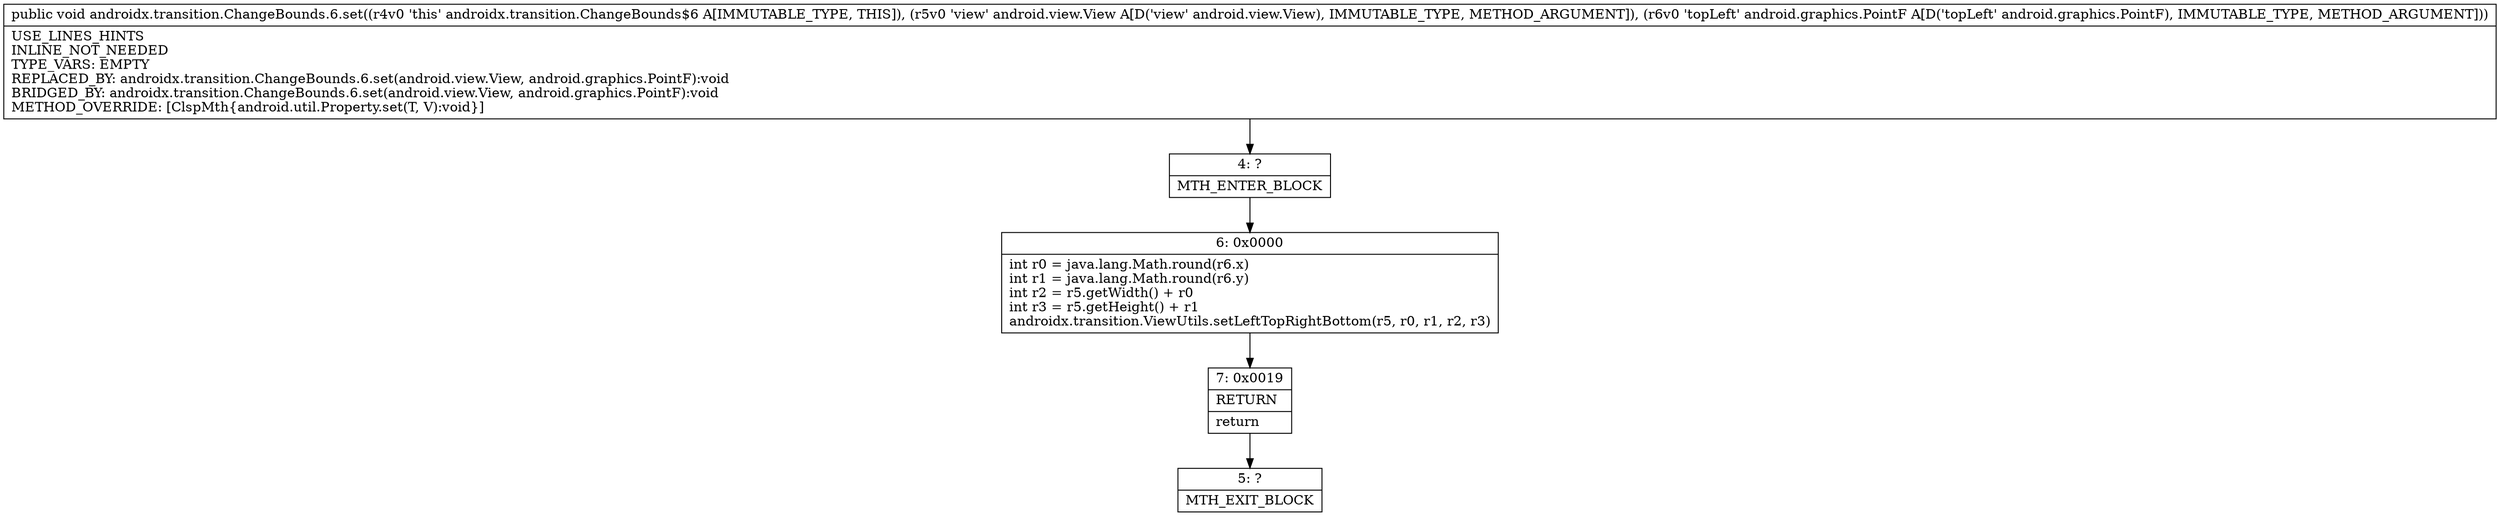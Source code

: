 digraph "CFG forandroidx.transition.ChangeBounds.6.set(Landroid\/view\/View;Landroid\/graphics\/PointF;)V" {
Node_4 [shape=record,label="{4\:\ ?|MTH_ENTER_BLOCK\l}"];
Node_6 [shape=record,label="{6\:\ 0x0000|int r0 = java.lang.Math.round(r6.x)\lint r1 = java.lang.Math.round(r6.y)\lint r2 = r5.getWidth() + r0\lint r3 = r5.getHeight() + r1\landroidx.transition.ViewUtils.setLeftTopRightBottom(r5, r0, r1, r2, r3)\l}"];
Node_7 [shape=record,label="{7\:\ 0x0019|RETURN\l|return\l}"];
Node_5 [shape=record,label="{5\:\ ?|MTH_EXIT_BLOCK\l}"];
MethodNode[shape=record,label="{public void androidx.transition.ChangeBounds.6.set((r4v0 'this' androidx.transition.ChangeBounds$6 A[IMMUTABLE_TYPE, THIS]), (r5v0 'view' android.view.View A[D('view' android.view.View), IMMUTABLE_TYPE, METHOD_ARGUMENT]), (r6v0 'topLeft' android.graphics.PointF A[D('topLeft' android.graphics.PointF), IMMUTABLE_TYPE, METHOD_ARGUMENT]))  | USE_LINES_HINTS\lINLINE_NOT_NEEDED\lTYPE_VARS: EMPTY\lREPLACED_BY: androidx.transition.ChangeBounds.6.set(android.view.View, android.graphics.PointF):void\lBRIDGED_BY: androidx.transition.ChangeBounds.6.set(android.view.View, android.graphics.PointF):void\lMETHOD_OVERRIDE: [ClspMth\{android.util.Property.set(T, V):void\}]\l}"];
MethodNode -> Node_4;Node_4 -> Node_6;
Node_6 -> Node_7;
Node_7 -> Node_5;
}


